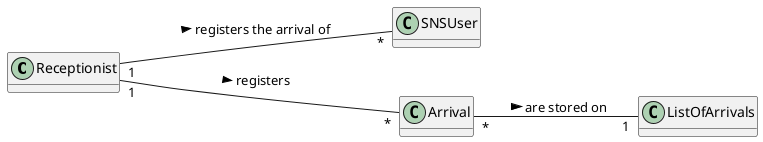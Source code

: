 @startuml
hide methods
left to right direction
skinparam classAttributeIconSize 0


class Receptionist

class SNSUser

class ListOfArrivals

class Arrival


Receptionist "1" --- "*" SNSUser : registers the arrival of >
Receptionist "1" --- "*" Arrival : registers >
Arrival "*" -- "1" ListOfArrivals : are stored on >


@enduml